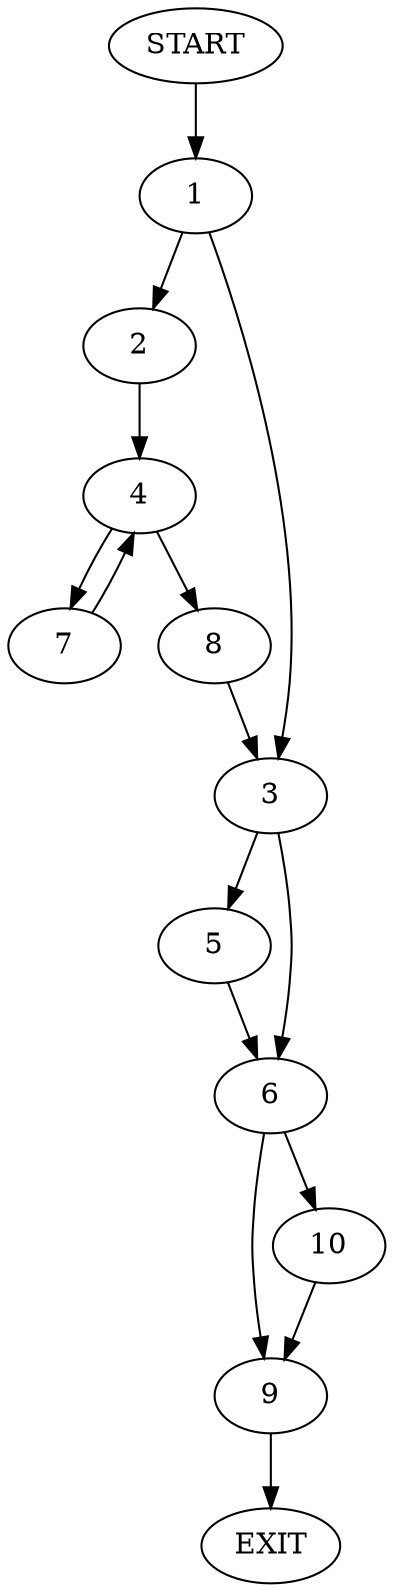 digraph {
0 [label="START"]
11 [label="EXIT"]
0 -> 1
1 -> 2
1 -> 3
2 -> 4
3 -> 5
3 -> 6
4 -> 7
4 -> 8
8 -> 3
7 -> 4
6 -> 9
6 -> 10
5 -> 6
9 -> 11
10 -> 9
}
